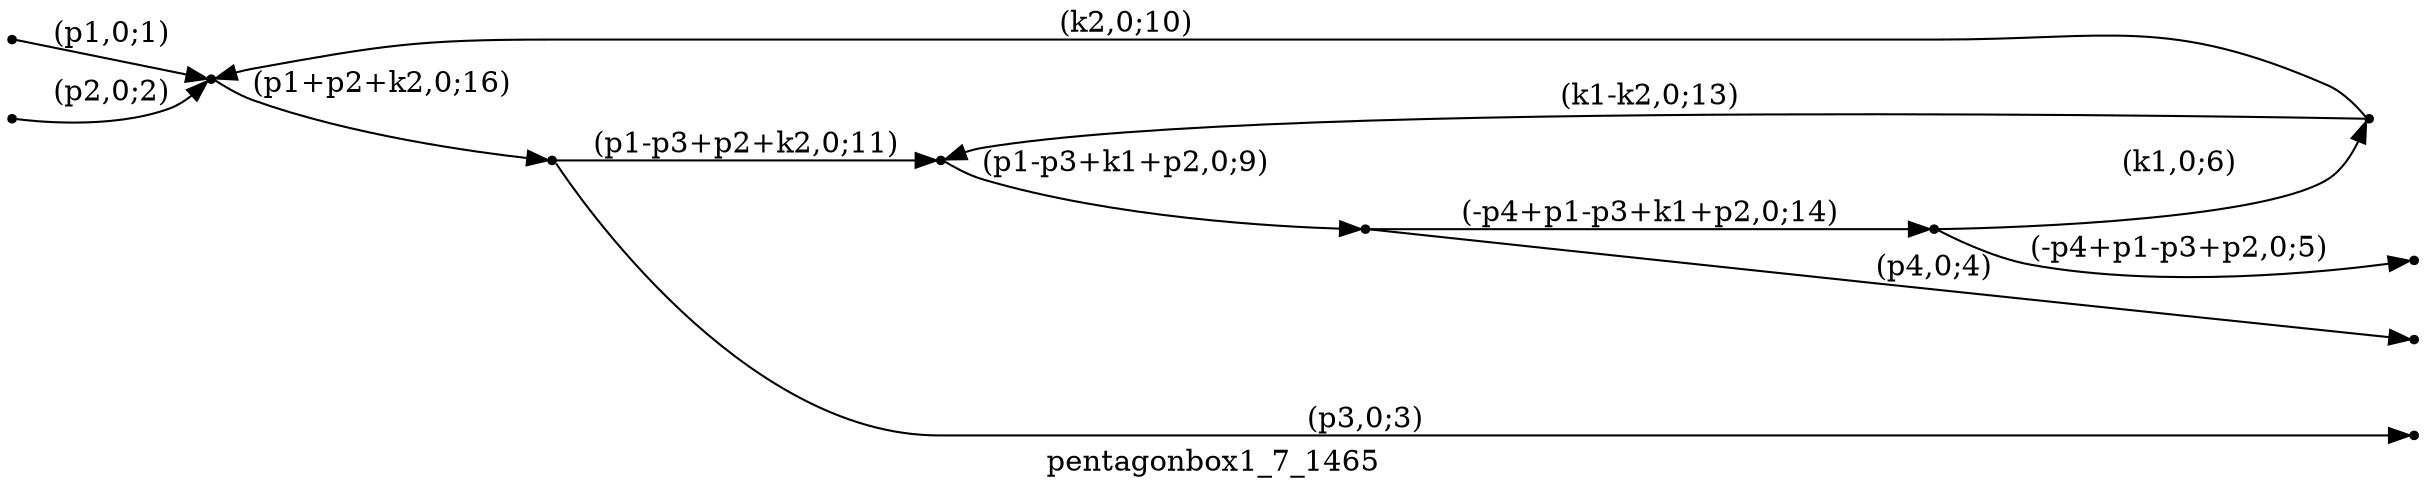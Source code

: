 digraph pentagonbox1_7_1465 {
  label="pentagonbox1_7_1465";
  rankdir="LR";
  subgraph edges {
    -1 -> 6 [label="(p1,0;1)"];
    -2 -> 6 [label="(p2,0;2)"];
    3 -> -3 [label="(p3,0;3)"];
    5 -> -4 [label="(p4,0;4)"];
    1 -> -5 [label="(-p4+p1-p3+p2,0;5)"];
    1 -> 2 [label="(k1,0;6)"];
    4 -> 5 [label="(p1-p3+k1+p2,0;9)"];
    2 -> 6 [label="(k2,0;10)"];
    3 -> 4 [label="(p1-p3+p2+k2,0;11)"];
    2 -> 4 [label="(k1-k2,0;13)"];
    5 -> 1 [label="(-p4+p1-p3+k1+p2,0;14)"];
    6 -> 3 [label="(p1+p2+k2,0;16)"];
  }
  subgraph incoming { rank="source"; -1; -2; }
  subgraph outgoing { rank="sink"; -3; -4; -5; }
-5 [shape=point];
-4 [shape=point];
-3 [shape=point];
-2 [shape=point];
-1 [shape=point];
1 [shape=point];
2 [shape=point];
3 [shape=point];
4 [shape=point];
5 [shape=point];
6 [shape=point];
}

